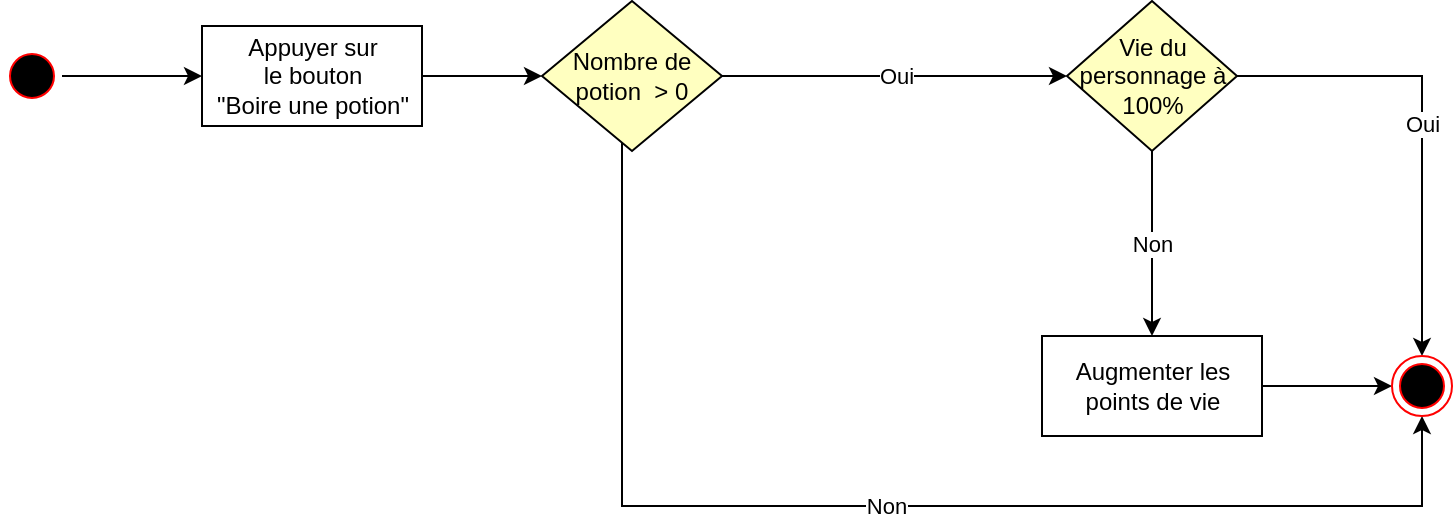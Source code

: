 <mxfile version="14.6.13" type="device"><diagram id="WUBpv2WHIC-Y0R50tLYM" name="Page-1"><mxGraphModel dx="1086" dy="806" grid="1" gridSize="10" guides="1" tooltips="1" connect="1" arrows="1" fold="1" page="1" pageScale="1" pageWidth="827" pageHeight="1169" math="0" shadow="0"><root><mxCell id="0"/><mxCell id="1" parent="0"/><mxCell id="itdvVEROANKgwFIoLpQh-6" style="edgeStyle=orthogonalEdgeStyle;rounded=0;orthogonalLoop=1;jettySize=auto;html=1;" parent="1" source="itdvVEROANKgwFIoLpQh-1" target="itdvVEROANKgwFIoLpQh-5" edge="1"><mxGeometry relative="1" as="geometry"/></mxCell><mxCell id="itdvVEROANKgwFIoLpQh-1" value="" style="ellipse;html=1;shape=startState;fillColor=#000000;strokeColor=#ff0000;" parent="1" vertex="1"><mxGeometry x="70" y="50" width="30" height="30" as="geometry"/></mxCell><mxCell id="itdvVEROANKgwFIoLpQh-15" style="edgeStyle=orthogonalEdgeStyle;rounded=0;orthogonalLoop=1;jettySize=auto;html=1;" parent="1" source="itdvVEROANKgwFIoLpQh-5" target="itdvVEROANKgwFIoLpQh-12" edge="1"><mxGeometry relative="1" as="geometry"/></mxCell><mxCell id="itdvVEROANKgwFIoLpQh-5" value="Appuyer sur &lt;br&gt;le bouton &lt;br&gt;&quot;Boire une potion&quot;" style="html=1;" parent="1" vertex="1"><mxGeometry x="170" y="40" width="110" height="50" as="geometry"/></mxCell><mxCell id="itdvVEROANKgwFIoLpQh-16" value="Non" style="edgeStyle=orthogonalEdgeStyle;rounded=0;orthogonalLoop=1;jettySize=auto;html=1;" parent="1" source="itdvVEROANKgwFIoLpQh-12" target="aOkwDzqqMJqfV1p90P0g-9" edge="1"><mxGeometry relative="1" as="geometry"><mxPoint x="380" y="190" as="targetPoint"/><Array as="points"><mxPoint x="380" y="280"/><mxPoint x="780" y="280"/></Array></mxGeometry></mxCell><mxCell id="itdvVEROANKgwFIoLpQh-18" value="Oui" style="edgeStyle=orthogonalEdgeStyle;rounded=0;orthogonalLoop=1;jettySize=auto;html=1;" parent="1" source="itdvVEROANKgwFIoLpQh-12" target="aOkwDzqqMJqfV1p90P0g-8" edge="1"><mxGeometry relative="1" as="geometry"><mxPoint x="515" y="200" as="targetPoint"/></mxGeometry></mxCell><mxCell id="itdvVEROANKgwFIoLpQh-12" value="Nombre de potion&amp;nbsp; &amp;gt; 0" style="rhombus;whiteSpace=wrap;html=1;fillColor=#ffffc0;" parent="1" vertex="1"><mxGeometry x="340" y="27.5" width="90" height="75" as="geometry"/></mxCell><mxCell id="aOkwDzqqMJqfV1p90P0g-4" style="edgeStyle=orthogonalEdgeStyle;rounded=0;orthogonalLoop=1;jettySize=auto;html=1;" edge="1" parent="1" source="aOkwDzqqMJqfV1p90P0g-5" target="aOkwDzqqMJqfV1p90P0g-9"><mxGeometry relative="1" as="geometry"/></mxCell><mxCell id="aOkwDzqqMJqfV1p90P0g-5" value="Augmenter les &lt;br&gt;points de vie" style="html=1;" vertex="1" parent="1"><mxGeometry x="590" y="195" width="110" height="50" as="geometry"/></mxCell><mxCell id="aOkwDzqqMJqfV1p90P0g-6" value="Non" style="edgeStyle=orthogonalEdgeStyle;rounded=0;orthogonalLoop=1;jettySize=auto;html=1;" edge="1" parent="1" source="aOkwDzqqMJqfV1p90P0g-8" target="aOkwDzqqMJqfV1p90P0g-5"><mxGeometry relative="1" as="geometry"/></mxCell><mxCell id="aOkwDzqqMJqfV1p90P0g-7" value="Oui" style="edgeStyle=orthogonalEdgeStyle;rounded=0;orthogonalLoop=1;jettySize=auto;html=1;" edge="1" parent="1" source="aOkwDzqqMJqfV1p90P0g-8" target="aOkwDzqqMJqfV1p90P0g-9"><mxGeometry relative="1" as="geometry"><mxPoint x="770" y="70" as="targetPoint"/></mxGeometry></mxCell><mxCell id="aOkwDzqqMJqfV1p90P0g-8" value="Vie du personnage à 100%" style="rhombus;whiteSpace=wrap;html=1;fillColor=#ffffc0;" vertex="1" parent="1"><mxGeometry x="602.5" y="27.5" width="85" height="75" as="geometry"/></mxCell><mxCell id="aOkwDzqqMJqfV1p90P0g-9" value="" style="ellipse;html=1;shape=endState;fillColor=#000000;strokeColor=#ff0000;" vertex="1" parent="1"><mxGeometry x="765" y="205" width="30" height="30" as="geometry"/></mxCell></root></mxGraphModel></diagram></mxfile>